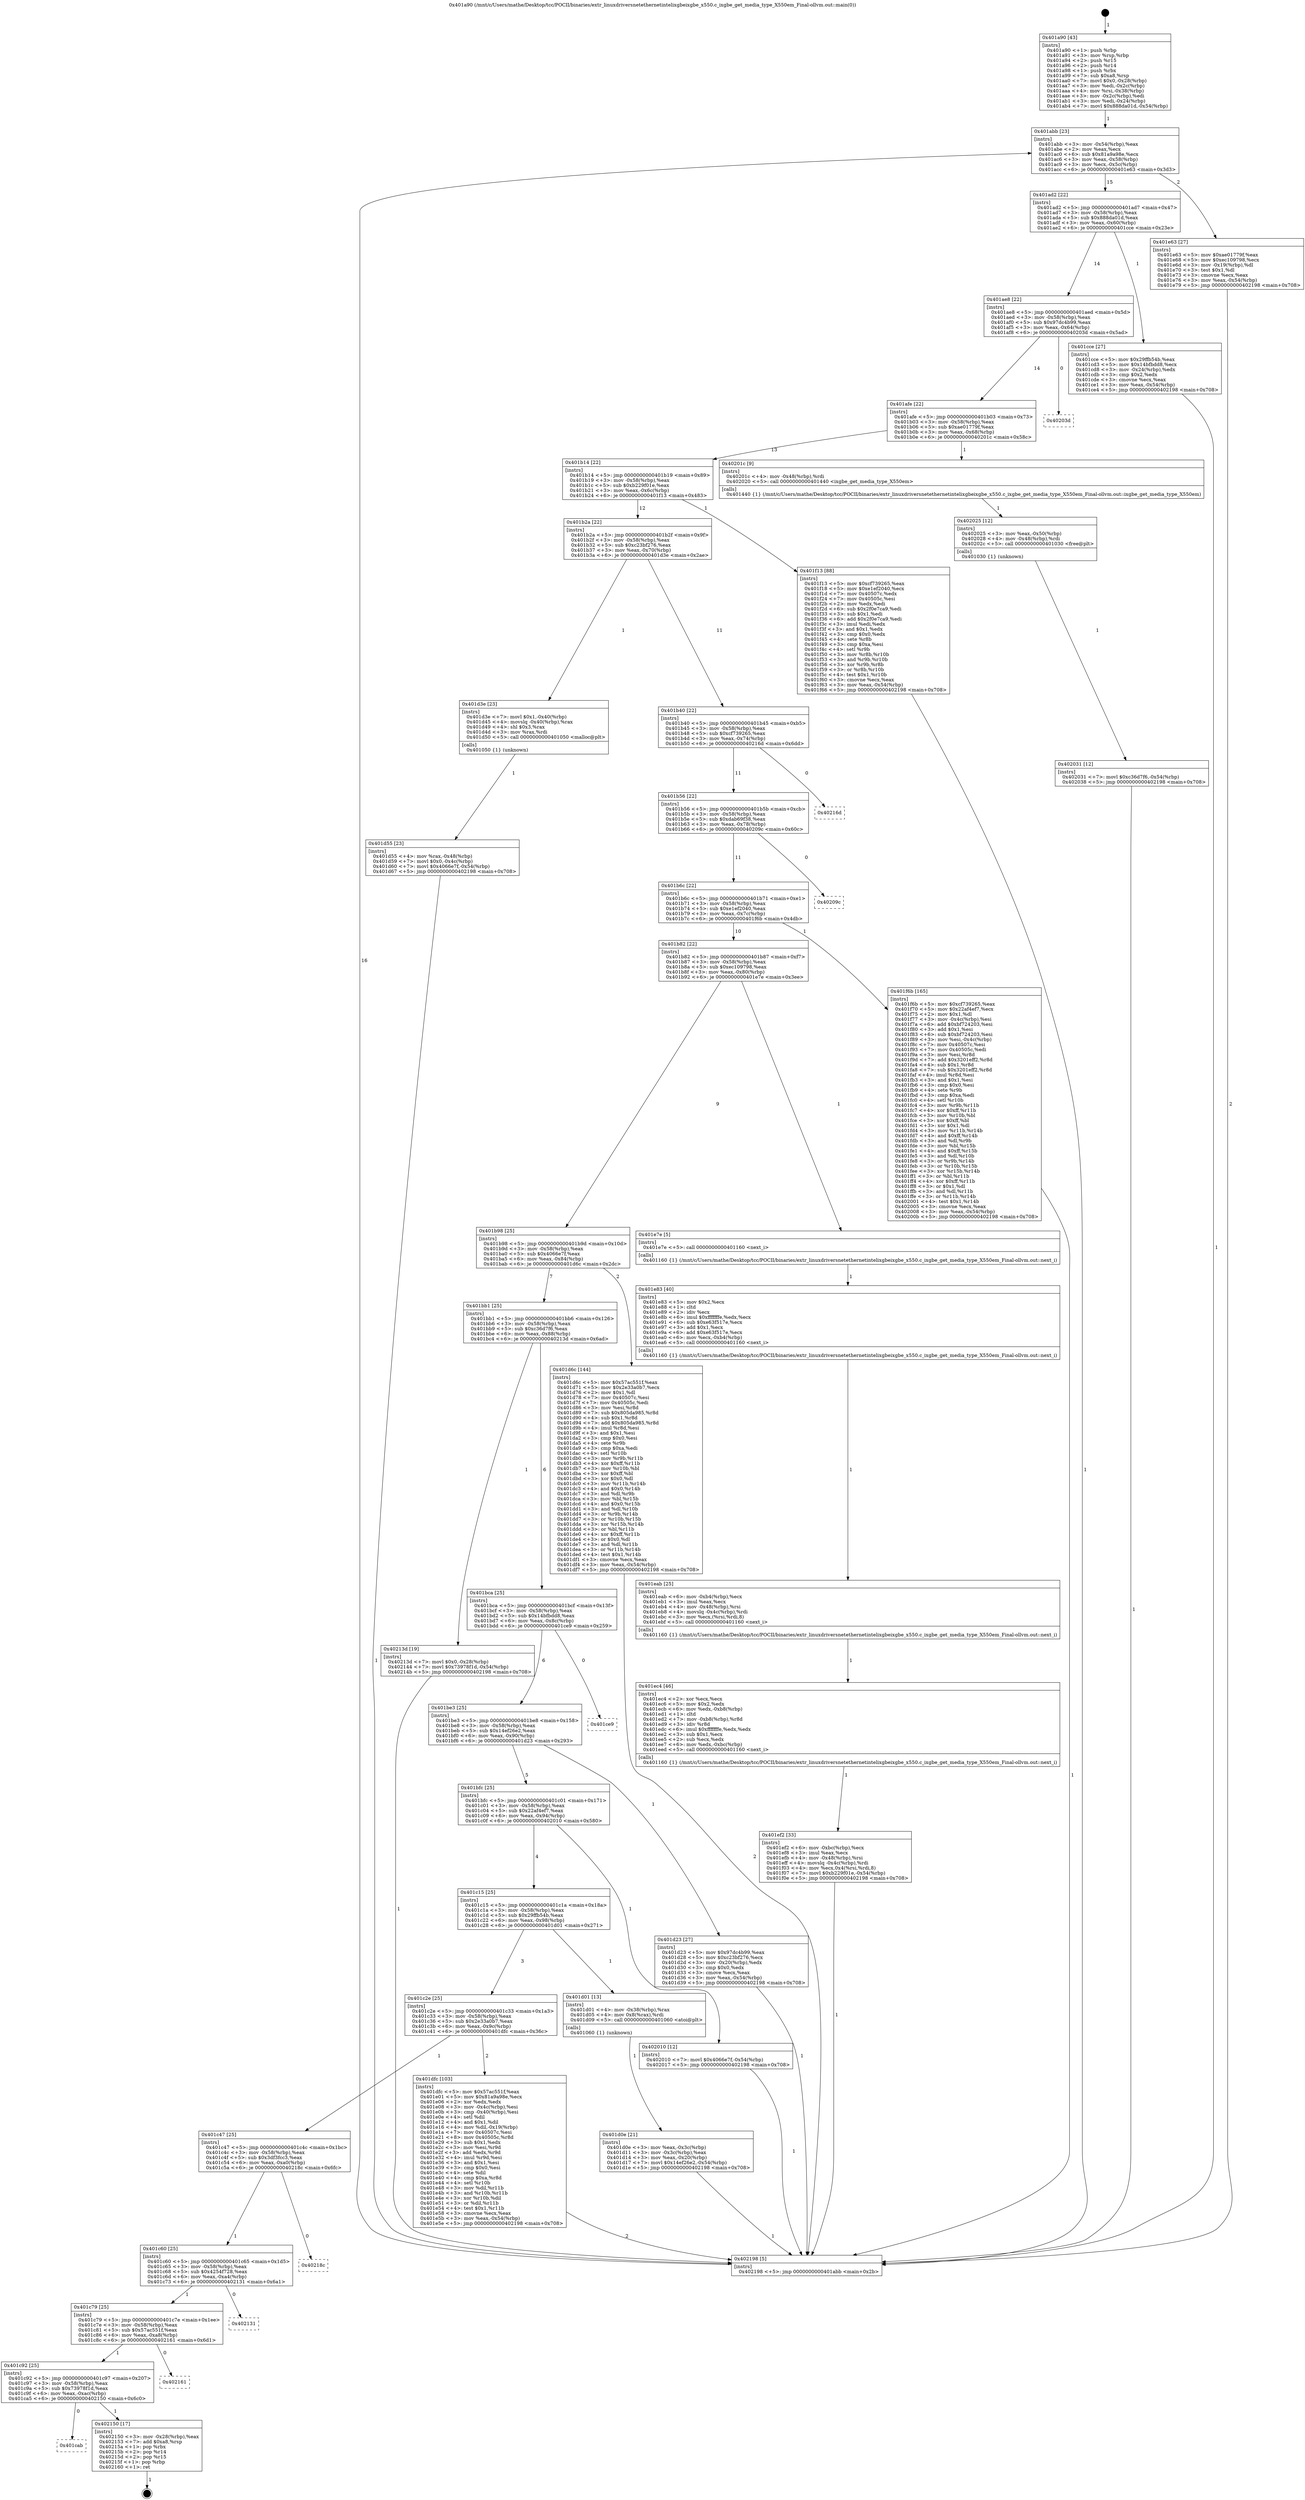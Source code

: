 digraph "0x401a90" {
  label = "0x401a90 (/mnt/c/Users/mathe/Desktop/tcc/POCII/binaries/extr_linuxdriversnetethernetintelixgbeixgbe_x550.c_ixgbe_get_media_type_X550em_Final-ollvm.out::main(0))"
  labelloc = "t"
  node[shape=record]

  Entry [label="",width=0.3,height=0.3,shape=circle,fillcolor=black,style=filled]
  "0x401abb" [label="{
     0x401abb [23]\l
     | [instrs]\l
     &nbsp;&nbsp;0x401abb \<+3\>: mov -0x54(%rbp),%eax\l
     &nbsp;&nbsp;0x401abe \<+2\>: mov %eax,%ecx\l
     &nbsp;&nbsp;0x401ac0 \<+6\>: sub $0x81a9a98e,%ecx\l
     &nbsp;&nbsp;0x401ac6 \<+3\>: mov %eax,-0x58(%rbp)\l
     &nbsp;&nbsp;0x401ac9 \<+3\>: mov %ecx,-0x5c(%rbp)\l
     &nbsp;&nbsp;0x401acc \<+6\>: je 0000000000401e63 \<main+0x3d3\>\l
  }"]
  "0x401e63" [label="{
     0x401e63 [27]\l
     | [instrs]\l
     &nbsp;&nbsp;0x401e63 \<+5\>: mov $0xae01779f,%eax\l
     &nbsp;&nbsp;0x401e68 \<+5\>: mov $0xec109798,%ecx\l
     &nbsp;&nbsp;0x401e6d \<+3\>: mov -0x19(%rbp),%dl\l
     &nbsp;&nbsp;0x401e70 \<+3\>: test $0x1,%dl\l
     &nbsp;&nbsp;0x401e73 \<+3\>: cmovne %ecx,%eax\l
     &nbsp;&nbsp;0x401e76 \<+3\>: mov %eax,-0x54(%rbp)\l
     &nbsp;&nbsp;0x401e79 \<+5\>: jmp 0000000000402198 \<main+0x708\>\l
  }"]
  "0x401ad2" [label="{
     0x401ad2 [22]\l
     | [instrs]\l
     &nbsp;&nbsp;0x401ad2 \<+5\>: jmp 0000000000401ad7 \<main+0x47\>\l
     &nbsp;&nbsp;0x401ad7 \<+3\>: mov -0x58(%rbp),%eax\l
     &nbsp;&nbsp;0x401ada \<+5\>: sub $0x888da01d,%eax\l
     &nbsp;&nbsp;0x401adf \<+3\>: mov %eax,-0x60(%rbp)\l
     &nbsp;&nbsp;0x401ae2 \<+6\>: je 0000000000401cce \<main+0x23e\>\l
  }"]
  Exit [label="",width=0.3,height=0.3,shape=circle,fillcolor=black,style=filled,peripheries=2]
  "0x401cce" [label="{
     0x401cce [27]\l
     | [instrs]\l
     &nbsp;&nbsp;0x401cce \<+5\>: mov $0x29ffb54b,%eax\l
     &nbsp;&nbsp;0x401cd3 \<+5\>: mov $0x14bfbdd8,%ecx\l
     &nbsp;&nbsp;0x401cd8 \<+3\>: mov -0x24(%rbp),%edx\l
     &nbsp;&nbsp;0x401cdb \<+3\>: cmp $0x2,%edx\l
     &nbsp;&nbsp;0x401cde \<+3\>: cmovne %ecx,%eax\l
     &nbsp;&nbsp;0x401ce1 \<+3\>: mov %eax,-0x54(%rbp)\l
     &nbsp;&nbsp;0x401ce4 \<+5\>: jmp 0000000000402198 \<main+0x708\>\l
  }"]
  "0x401ae8" [label="{
     0x401ae8 [22]\l
     | [instrs]\l
     &nbsp;&nbsp;0x401ae8 \<+5\>: jmp 0000000000401aed \<main+0x5d\>\l
     &nbsp;&nbsp;0x401aed \<+3\>: mov -0x58(%rbp),%eax\l
     &nbsp;&nbsp;0x401af0 \<+5\>: sub $0x97dc4b99,%eax\l
     &nbsp;&nbsp;0x401af5 \<+3\>: mov %eax,-0x64(%rbp)\l
     &nbsp;&nbsp;0x401af8 \<+6\>: je 000000000040203d \<main+0x5ad\>\l
  }"]
  "0x402198" [label="{
     0x402198 [5]\l
     | [instrs]\l
     &nbsp;&nbsp;0x402198 \<+5\>: jmp 0000000000401abb \<main+0x2b\>\l
  }"]
  "0x401a90" [label="{
     0x401a90 [43]\l
     | [instrs]\l
     &nbsp;&nbsp;0x401a90 \<+1\>: push %rbp\l
     &nbsp;&nbsp;0x401a91 \<+3\>: mov %rsp,%rbp\l
     &nbsp;&nbsp;0x401a94 \<+2\>: push %r15\l
     &nbsp;&nbsp;0x401a96 \<+2\>: push %r14\l
     &nbsp;&nbsp;0x401a98 \<+1\>: push %rbx\l
     &nbsp;&nbsp;0x401a99 \<+7\>: sub $0xa8,%rsp\l
     &nbsp;&nbsp;0x401aa0 \<+7\>: movl $0x0,-0x28(%rbp)\l
     &nbsp;&nbsp;0x401aa7 \<+3\>: mov %edi,-0x2c(%rbp)\l
     &nbsp;&nbsp;0x401aaa \<+4\>: mov %rsi,-0x38(%rbp)\l
     &nbsp;&nbsp;0x401aae \<+3\>: mov -0x2c(%rbp),%edi\l
     &nbsp;&nbsp;0x401ab1 \<+3\>: mov %edi,-0x24(%rbp)\l
     &nbsp;&nbsp;0x401ab4 \<+7\>: movl $0x888da01d,-0x54(%rbp)\l
  }"]
  "0x401cab" [label="{
     0x401cab\l
  }", style=dashed]
  "0x40203d" [label="{
     0x40203d\l
  }", style=dashed]
  "0x401afe" [label="{
     0x401afe [22]\l
     | [instrs]\l
     &nbsp;&nbsp;0x401afe \<+5\>: jmp 0000000000401b03 \<main+0x73\>\l
     &nbsp;&nbsp;0x401b03 \<+3\>: mov -0x58(%rbp),%eax\l
     &nbsp;&nbsp;0x401b06 \<+5\>: sub $0xae01779f,%eax\l
     &nbsp;&nbsp;0x401b0b \<+3\>: mov %eax,-0x68(%rbp)\l
     &nbsp;&nbsp;0x401b0e \<+6\>: je 000000000040201c \<main+0x58c\>\l
  }"]
  "0x402150" [label="{
     0x402150 [17]\l
     | [instrs]\l
     &nbsp;&nbsp;0x402150 \<+3\>: mov -0x28(%rbp),%eax\l
     &nbsp;&nbsp;0x402153 \<+7\>: add $0xa8,%rsp\l
     &nbsp;&nbsp;0x40215a \<+1\>: pop %rbx\l
     &nbsp;&nbsp;0x40215b \<+2\>: pop %r14\l
     &nbsp;&nbsp;0x40215d \<+2\>: pop %r15\l
     &nbsp;&nbsp;0x40215f \<+1\>: pop %rbp\l
     &nbsp;&nbsp;0x402160 \<+1\>: ret\l
  }"]
  "0x40201c" [label="{
     0x40201c [9]\l
     | [instrs]\l
     &nbsp;&nbsp;0x40201c \<+4\>: mov -0x48(%rbp),%rdi\l
     &nbsp;&nbsp;0x402020 \<+5\>: call 0000000000401440 \<ixgbe_get_media_type_X550em\>\l
     | [calls]\l
     &nbsp;&nbsp;0x401440 \{1\} (/mnt/c/Users/mathe/Desktop/tcc/POCII/binaries/extr_linuxdriversnetethernetintelixgbeixgbe_x550.c_ixgbe_get_media_type_X550em_Final-ollvm.out::ixgbe_get_media_type_X550em)\l
  }"]
  "0x401b14" [label="{
     0x401b14 [22]\l
     | [instrs]\l
     &nbsp;&nbsp;0x401b14 \<+5\>: jmp 0000000000401b19 \<main+0x89\>\l
     &nbsp;&nbsp;0x401b19 \<+3\>: mov -0x58(%rbp),%eax\l
     &nbsp;&nbsp;0x401b1c \<+5\>: sub $0xb229f01e,%eax\l
     &nbsp;&nbsp;0x401b21 \<+3\>: mov %eax,-0x6c(%rbp)\l
     &nbsp;&nbsp;0x401b24 \<+6\>: je 0000000000401f13 \<main+0x483\>\l
  }"]
  "0x401c92" [label="{
     0x401c92 [25]\l
     | [instrs]\l
     &nbsp;&nbsp;0x401c92 \<+5\>: jmp 0000000000401c97 \<main+0x207\>\l
     &nbsp;&nbsp;0x401c97 \<+3\>: mov -0x58(%rbp),%eax\l
     &nbsp;&nbsp;0x401c9a \<+5\>: sub $0x73978f1d,%eax\l
     &nbsp;&nbsp;0x401c9f \<+6\>: mov %eax,-0xac(%rbp)\l
     &nbsp;&nbsp;0x401ca5 \<+6\>: je 0000000000402150 \<main+0x6c0\>\l
  }"]
  "0x401f13" [label="{
     0x401f13 [88]\l
     | [instrs]\l
     &nbsp;&nbsp;0x401f13 \<+5\>: mov $0xcf739265,%eax\l
     &nbsp;&nbsp;0x401f18 \<+5\>: mov $0xe1ef2040,%ecx\l
     &nbsp;&nbsp;0x401f1d \<+7\>: mov 0x40507c,%edx\l
     &nbsp;&nbsp;0x401f24 \<+7\>: mov 0x40505c,%esi\l
     &nbsp;&nbsp;0x401f2b \<+2\>: mov %edx,%edi\l
     &nbsp;&nbsp;0x401f2d \<+6\>: sub $0x2f0e7ca9,%edi\l
     &nbsp;&nbsp;0x401f33 \<+3\>: sub $0x1,%edi\l
     &nbsp;&nbsp;0x401f36 \<+6\>: add $0x2f0e7ca9,%edi\l
     &nbsp;&nbsp;0x401f3c \<+3\>: imul %edi,%edx\l
     &nbsp;&nbsp;0x401f3f \<+3\>: and $0x1,%edx\l
     &nbsp;&nbsp;0x401f42 \<+3\>: cmp $0x0,%edx\l
     &nbsp;&nbsp;0x401f45 \<+4\>: sete %r8b\l
     &nbsp;&nbsp;0x401f49 \<+3\>: cmp $0xa,%esi\l
     &nbsp;&nbsp;0x401f4c \<+4\>: setl %r9b\l
     &nbsp;&nbsp;0x401f50 \<+3\>: mov %r8b,%r10b\l
     &nbsp;&nbsp;0x401f53 \<+3\>: and %r9b,%r10b\l
     &nbsp;&nbsp;0x401f56 \<+3\>: xor %r9b,%r8b\l
     &nbsp;&nbsp;0x401f59 \<+3\>: or %r8b,%r10b\l
     &nbsp;&nbsp;0x401f5c \<+4\>: test $0x1,%r10b\l
     &nbsp;&nbsp;0x401f60 \<+3\>: cmovne %ecx,%eax\l
     &nbsp;&nbsp;0x401f63 \<+3\>: mov %eax,-0x54(%rbp)\l
     &nbsp;&nbsp;0x401f66 \<+5\>: jmp 0000000000402198 \<main+0x708\>\l
  }"]
  "0x401b2a" [label="{
     0x401b2a [22]\l
     | [instrs]\l
     &nbsp;&nbsp;0x401b2a \<+5\>: jmp 0000000000401b2f \<main+0x9f\>\l
     &nbsp;&nbsp;0x401b2f \<+3\>: mov -0x58(%rbp),%eax\l
     &nbsp;&nbsp;0x401b32 \<+5\>: sub $0xc23bf276,%eax\l
     &nbsp;&nbsp;0x401b37 \<+3\>: mov %eax,-0x70(%rbp)\l
     &nbsp;&nbsp;0x401b3a \<+6\>: je 0000000000401d3e \<main+0x2ae\>\l
  }"]
  "0x402161" [label="{
     0x402161\l
  }", style=dashed]
  "0x401d3e" [label="{
     0x401d3e [23]\l
     | [instrs]\l
     &nbsp;&nbsp;0x401d3e \<+7\>: movl $0x1,-0x40(%rbp)\l
     &nbsp;&nbsp;0x401d45 \<+4\>: movslq -0x40(%rbp),%rax\l
     &nbsp;&nbsp;0x401d49 \<+4\>: shl $0x3,%rax\l
     &nbsp;&nbsp;0x401d4d \<+3\>: mov %rax,%rdi\l
     &nbsp;&nbsp;0x401d50 \<+5\>: call 0000000000401050 \<malloc@plt\>\l
     | [calls]\l
     &nbsp;&nbsp;0x401050 \{1\} (unknown)\l
  }"]
  "0x401b40" [label="{
     0x401b40 [22]\l
     | [instrs]\l
     &nbsp;&nbsp;0x401b40 \<+5\>: jmp 0000000000401b45 \<main+0xb5\>\l
     &nbsp;&nbsp;0x401b45 \<+3\>: mov -0x58(%rbp),%eax\l
     &nbsp;&nbsp;0x401b48 \<+5\>: sub $0xcf739265,%eax\l
     &nbsp;&nbsp;0x401b4d \<+3\>: mov %eax,-0x74(%rbp)\l
     &nbsp;&nbsp;0x401b50 \<+6\>: je 000000000040216d \<main+0x6dd\>\l
  }"]
  "0x401c79" [label="{
     0x401c79 [25]\l
     | [instrs]\l
     &nbsp;&nbsp;0x401c79 \<+5\>: jmp 0000000000401c7e \<main+0x1ee\>\l
     &nbsp;&nbsp;0x401c7e \<+3\>: mov -0x58(%rbp),%eax\l
     &nbsp;&nbsp;0x401c81 \<+5\>: sub $0x57ac551f,%eax\l
     &nbsp;&nbsp;0x401c86 \<+6\>: mov %eax,-0xa8(%rbp)\l
     &nbsp;&nbsp;0x401c8c \<+6\>: je 0000000000402161 \<main+0x6d1\>\l
  }"]
  "0x40216d" [label="{
     0x40216d\l
  }", style=dashed]
  "0x401b56" [label="{
     0x401b56 [22]\l
     | [instrs]\l
     &nbsp;&nbsp;0x401b56 \<+5\>: jmp 0000000000401b5b \<main+0xcb\>\l
     &nbsp;&nbsp;0x401b5b \<+3\>: mov -0x58(%rbp),%eax\l
     &nbsp;&nbsp;0x401b5e \<+5\>: sub $0xdab69f38,%eax\l
     &nbsp;&nbsp;0x401b63 \<+3\>: mov %eax,-0x78(%rbp)\l
     &nbsp;&nbsp;0x401b66 \<+6\>: je 000000000040209c \<main+0x60c\>\l
  }"]
  "0x402131" [label="{
     0x402131\l
  }", style=dashed]
  "0x40209c" [label="{
     0x40209c\l
  }", style=dashed]
  "0x401b6c" [label="{
     0x401b6c [22]\l
     | [instrs]\l
     &nbsp;&nbsp;0x401b6c \<+5\>: jmp 0000000000401b71 \<main+0xe1\>\l
     &nbsp;&nbsp;0x401b71 \<+3\>: mov -0x58(%rbp),%eax\l
     &nbsp;&nbsp;0x401b74 \<+5\>: sub $0xe1ef2040,%eax\l
     &nbsp;&nbsp;0x401b79 \<+3\>: mov %eax,-0x7c(%rbp)\l
     &nbsp;&nbsp;0x401b7c \<+6\>: je 0000000000401f6b \<main+0x4db\>\l
  }"]
  "0x401c60" [label="{
     0x401c60 [25]\l
     | [instrs]\l
     &nbsp;&nbsp;0x401c60 \<+5\>: jmp 0000000000401c65 \<main+0x1d5\>\l
     &nbsp;&nbsp;0x401c65 \<+3\>: mov -0x58(%rbp),%eax\l
     &nbsp;&nbsp;0x401c68 \<+5\>: sub $0x4254f728,%eax\l
     &nbsp;&nbsp;0x401c6d \<+6\>: mov %eax,-0xa4(%rbp)\l
     &nbsp;&nbsp;0x401c73 \<+6\>: je 0000000000402131 \<main+0x6a1\>\l
  }"]
  "0x401f6b" [label="{
     0x401f6b [165]\l
     | [instrs]\l
     &nbsp;&nbsp;0x401f6b \<+5\>: mov $0xcf739265,%eax\l
     &nbsp;&nbsp;0x401f70 \<+5\>: mov $0x22af4ef7,%ecx\l
     &nbsp;&nbsp;0x401f75 \<+2\>: mov $0x1,%dl\l
     &nbsp;&nbsp;0x401f77 \<+3\>: mov -0x4c(%rbp),%esi\l
     &nbsp;&nbsp;0x401f7a \<+6\>: add $0xbf724203,%esi\l
     &nbsp;&nbsp;0x401f80 \<+3\>: add $0x1,%esi\l
     &nbsp;&nbsp;0x401f83 \<+6\>: sub $0xbf724203,%esi\l
     &nbsp;&nbsp;0x401f89 \<+3\>: mov %esi,-0x4c(%rbp)\l
     &nbsp;&nbsp;0x401f8c \<+7\>: mov 0x40507c,%esi\l
     &nbsp;&nbsp;0x401f93 \<+7\>: mov 0x40505c,%edi\l
     &nbsp;&nbsp;0x401f9a \<+3\>: mov %esi,%r8d\l
     &nbsp;&nbsp;0x401f9d \<+7\>: add $0x3201eff2,%r8d\l
     &nbsp;&nbsp;0x401fa4 \<+4\>: sub $0x1,%r8d\l
     &nbsp;&nbsp;0x401fa8 \<+7\>: sub $0x3201eff2,%r8d\l
     &nbsp;&nbsp;0x401faf \<+4\>: imul %r8d,%esi\l
     &nbsp;&nbsp;0x401fb3 \<+3\>: and $0x1,%esi\l
     &nbsp;&nbsp;0x401fb6 \<+3\>: cmp $0x0,%esi\l
     &nbsp;&nbsp;0x401fb9 \<+4\>: sete %r9b\l
     &nbsp;&nbsp;0x401fbd \<+3\>: cmp $0xa,%edi\l
     &nbsp;&nbsp;0x401fc0 \<+4\>: setl %r10b\l
     &nbsp;&nbsp;0x401fc4 \<+3\>: mov %r9b,%r11b\l
     &nbsp;&nbsp;0x401fc7 \<+4\>: xor $0xff,%r11b\l
     &nbsp;&nbsp;0x401fcb \<+3\>: mov %r10b,%bl\l
     &nbsp;&nbsp;0x401fce \<+3\>: xor $0xff,%bl\l
     &nbsp;&nbsp;0x401fd1 \<+3\>: xor $0x1,%dl\l
     &nbsp;&nbsp;0x401fd4 \<+3\>: mov %r11b,%r14b\l
     &nbsp;&nbsp;0x401fd7 \<+4\>: and $0xff,%r14b\l
     &nbsp;&nbsp;0x401fdb \<+3\>: and %dl,%r9b\l
     &nbsp;&nbsp;0x401fde \<+3\>: mov %bl,%r15b\l
     &nbsp;&nbsp;0x401fe1 \<+4\>: and $0xff,%r15b\l
     &nbsp;&nbsp;0x401fe5 \<+3\>: and %dl,%r10b\l
     &nbsp;&nbsp;0x401fe8 \<+3\>: or %r9b,%r14b\l
     &nbsp;&nbsp;0x401feb \<+3\>: or %r10b,%r15b\l
     &nbsp;&nbsp;0x401fee \<+3\>: xor %r15b,%r14b\l
     &nbsp;&nbsp;0x401ff1 \<+3\>: or %bl,%r11b\l
     &nbsp;&nbsp;0x401ff4 \<+4\>: xor $0xff,%r11b\l
     &nbsp;&nbsp;0x401ff8 \<+3\>: or $0x1,%dl\l
     &nbsp;&nbsp;0x401ffb \<+3\>: and %dl,%r11b\l
     &nbsp;&nbsp;0x401ffe \<+3\>: or %r11b,%r14b\l
     &nbsp;&nbsp;0x402001 \<+4\>: test $0x1,%r14b\l
     &nbsp;&nbsp;0x402005 \<+3\>: cmovne %ecx,%eax\l
     &nbsp;&nbsp;0x402008 \<+3\>: mov %eax,-0x54(%rbp)\l
     &nbsp;&nbsp;0x40200b \<+5\>: jmp 0000000000402198 \<main+0x708\>\l
  }"]
  "0x401b82" [label="{
     0x401b82 [22]\l
     | [instrs]\l
     &nbsp;&nbsp;0x401b82 \<+5\>: jmp 0000000000401b87 \<main+0xf7\>\l
     &nbsp;&nbsp;0x401b87 \<+3\>: mov -0x58(%rbp),%eax\l
     &nbsp;&nbsp;0x401b8a \<+5\>: sub $0xec109798,%eax\l
     &nbsp;&nbsp;0x401b8f \<+3\>: mov %eax,-0x80(%rbp)\l
     &nbsp;&nbsp;0x401b92 \<+6\>: je 0000000000401e7e \<main+0x3ee\>\l
  }"]
  "0x40218c" [label="{
     0x40218c\l
  }", style=dashed]
  "0x401e7e" [label="{
     0x401e7e [5]\l
     | [instrs]\l
     &nbsp;&nbsp;0x401e7e \<+5\>: call 0000000000401160 \<next_i\>\l
     | [calls]\l
     &nbsp;&nbsp;0x401160 \{1\} (/mnt/c/Users/mathe/Desktop/tcc/POCII/binaries/extr_linuxdriversnetethernetintelixgbeixgbe_x550.c_ixgbe_get_media_type_X550em_Final-ollvm.out::next_i)\l
  }"]
  "0x401b98" [label="{
     0x401b98 [25]\l
     | [instrs]\l
     &nbsp;&nbsp;0x401b98 \<+5\>: jmp 0000000000401b9d \<main+0x10d\>\l
     &nbsp;&nbsp;0x401b9d \<+3\>: mov -0x58(%rbp),%eax\l
     &nbsp;&nbsp;0x401ba0 \<+5\>: sub $0x4066e7f,%eax\l
     &nbsp;&nbsp;0x401ba5 \<+6\>: mov %eax,-0x84(%rbp)\l
     &nbsp;&nbsp;0x401bab \<+6\>: je 0000000000401d6c \<main+0x2dc\>\l
  }"]
  "0x402031" [label="{
     0x402031 [12]\l
     | [instrs]\l
     &nbsp;&nbsp;0x402031 \<+7\>: movl $0xc36d7f6,-0x54(%rbp)\l
     &nbsp;&nbsp;0x402038 \<+5\>: jmp 0000000000402198 \<main+0x708\>\l
  }"]
  "0x401d6c" [label="{
     0x401d6c [144]\l
     | [instrs]\l
     &nbsp;&nbsp;0x401d6c \<+5\>: mov $0x57ac551f,%eax\l
     &nbsp;&nbsp;0x401d71 \<+5\>: mov $0x2e33a0b7,%ecx\l
     &nbsp;&nbsp;0x401d76 \<+2\>: mov $0x1,%dl\l
     &nbsp;&nbsp;0x401d78 \<+7\>: mov 0x40507c,%esi\l
     &nbsp;&nbsp;0x401d7f \<+7\>: mov 0x40505c,%edi\l
     &nbsp;&nbsp;0x401d86 \<+3\>: mov %esi,%r8d\l
     &nbsp;&nbsp;0x401d89 \<+7\>: sub $0x805da985,%r8d\l
     &nbsp;&nbsp;0x401d90 \<+4\>: sub $0x1,%r8d\l
     &nbsp;&nbsp;0x401d94 \<+7\>: add $0x805da985,%r8d\l
     &nbsp;&nbsp;0x401d9b \<+4\>: imul %r8d,%esi\l
     &nbsp;&nbsp;0x401d9f \<+3\>: and $0x1,%esi\l
     &nbsp;&nbsp;0x401da2 \<+3\>: cmp $0x0,%esi\l
     &nbsp;&nbsp;0x401da5 \<+4\>: sete %r9b\l
     &nbsp;&nbsp;0x401da9 \<+3\>: cmp $0xa,%edi\l
     &nbsp;&nbsp;0x401dac \<+4\>: setl %r10b\l
     &nbsp;&nbsp;0x401db0 \<+3\>: mov %r9b,%r11b\l
     &nbsp;&nbsp;0x401db3 \<+4\>: xor $0xff,%r11b\l
     &nbsp;&nbsp;0x401db7 \<+3\>: mov %r10b,%bl\l
     &nbsp;&nbsp;0x401dba \<+3\>: xor $0xff,%bl\l
     &nbsp;&nbsp;0x401dbd \<+3\>: xor $0x0,%dl\l
     &nbsp;&nbsp;0x401dc0 \<+3\>: mov %r11b,%r14b\l
     &nbsp;&nbsp;0x401dc3 \<+4\>: and $0x0,%r14b\l
     &nbsp;&nbsp;0x401dc7 \<+3\>: and %dl,%r9b\l
     &nbsp;&nbsp;0x401dca \<+3\>: mov %bl,%r15b\l
     &nbsp;&nbsp;0x401dcd \<+4\>: and $0x0,%r15b\l
     &nbsp;&nbsp;0x401dd1 \<+3\>: and %dl,%r10b\l
     &nbsp;&nbsp;0x401dd4 \<+3\>: or %r9b,%r14b\l
     &nbsp;&nbsp;0x401dd7 \<+3\>: or %r10b,%r15b\l
     &nbsp;&nbsp;0x401dda \<+3\>: xor %r15b,%r14b\l
     &nbsp;&nbsp;0x401ddd \<+3\>: or %bl,%r11b\l
     &nbsp;&nbsp;0x401de0 \<+4\>: xor $0xff,%r11b\l
     &nbsp;&nbsp;0x401de4 \<+3\>: or $0x0,%dl\l
     &nbsp;&nbsp;0x401de7 \<+3\>: and %dl,%r11b\l
     &nbsp;&nbsp;0x401dea \<+3\>: or %r11b,%r14b\l
     &nbsp;&nbsp;0x401ded \<+4\>: test $0x1,%r14b\l
     &nbsp;&nbsp;0x401df1 \<+3\>: cmovne %ecx,%eax\l
     &nbsp;&nbsp;0x401df4 \<+3\>: mov %eax,-0x54(%rbp)\l
     &nbsp;&nbsp;0x401df7 \<+5\>: jmp 0000000000402198 \<main+0x708\>\l
  }"]
  "0x401bb1" [label="{
     0x401bb1 [25]\l
     | [instrs]\l
     &nbsp;&nbsp;0x401bb1 \<+5\>: jmp 0000000000401bb6 \<main+0x126\>\l
     &nbsp;&nbsp;0x401bb6 \<+3\>: mov -0x58(%rbp),%eax\l
     &nbsp;&nbsp;0x401bb9 \<+5\>: sub $0xc36d7f6,%eax\l
     &nbsp;&nbsp;0x401bbe \<+6\>: mov %eax,-0x88(%rbp)\l
     &nbsp;&nbsp;0x401bc4 \<+6\>: je 000000000040213d \<main+0x6ad\>\l
  }"]
  "0x402025" [label="{
     0x402025 [12]\l
     | [instrs]\l
     &nbsp;&nbsp;0x402025 \<+3\>: mov %eax,-0x50(%rbp)\l
     &nbsp;&nbsp;0x402028 \<+4\>: mov -0x48(%rbp),%rdi\l
     &nbsp;&nbsp;0x40202c \<+5\>: call 0000000000401030 \<free@plt\>\l
     | [calls]\l
     &nbsp;&nbsp;0x401030 \{1\} (unknown)\l
  }"]
  "0x40213d" [label="{
     0x40213d [19]\l
     | [instrs]\l
     &nbsp;&nbsp;0x40213d \<+7\>: movl $0x0,-0x28(%rbp)\l
     &nbsp;&nbsp;0x402144 \<+7\>: movl $0x73978f1d,-0x54(%rbp)\l
     &nbsp;&nbsp;0x40214b \<+5\>: jmp 0000000000402198 \<main+0x708\>\l
  }"]
  "0x401bca" [label="{
     0x401bca [25]\l
     | [instrs]\l
     &nbsp;&nbsp;0x401bca \<+5\>: jmp 0000000000401bcf \<main+0x13f\>\l
     &nbsp;&nbsp;0x401bcf \<+3\>: mov -0x58(%rbp),%eax\l
     &nbsp;&nbsp;0x401bd2 \<+5\>: sub $0x14bfbdd8,%eax\l
     &nbsp;&nbsp;0x401bd7 \<+6\>: mov %eax,-0x8c(%rbp)\l
     &nbsp;&nbsp;0x401bdd \<+6\>: je 0000000000401ce9 \<main+0x259\>\l
  }"]
  "0x401ef2" [label="{
     0x401ef2 [33]\l
     | [instrs]\l
     &nbsp;&nbsp;0x401ef2 \<+6\>: mov -0xbc(%rbp),%ecx\l
     &nbsp;&nbsp;0x401ef8 \<+3\>: imul %eax,%ecx\l
     &nbsp;&nbsp;0x401efb \<+4\>: mov -0x48(%rbp),%rsi\l
     &nbsp;&nbsp;0x401eff \<+4\>: movslq -0x4c(%rbp),%rdi\l
     &nbsp;&nbsp;0x401f03 \<+4\>: mov %ecx,0x4(%rsi,%rdi,8)\l
     &nbsp;&nbsp;0x401f07 \<+7\>: movl $0xb229f01e,-0x54(%rbp)\l
     &nbsp;&nbsp;0x401f0e \<+5\>: jmp 0000000000402198 \<main+0x708\>\l
  }"]
  "0x401ce9" [label="{
     0x401ce9\l
  }", style=dashed]
  "0x401be3" [label="{
     0x401be3 [25]\l
     | [instrs]\l
     &nbsp;&nbsp;0x401be3 \<+5\>: jmp 0000000000401be8 \<main+0x158\>\l
     &nbsp;&nbsp;0x401be8 \<+3\>: mov -0x58(%rbp),%eax\l
     &nbsp;&nbsp;0x401beb \<+5\>: sub $0x14ef26e2,%eax\l
     &nbsp;&nbsp;0x401bf0 \<+6\>: mov %eax,-0x90(%rbp)\l
     &nbsp;&nbsp;0x401bf6 \<+6\>: je 0000000000401d23 \<main+0x293\>\l
  }"]
  "0x401ec4" [label="{
     0x401ec4 [46]\l
     | [instrs]\l
     &nbsp;&nbsp;0x401ec4 \<+2\>: xor %ecx,%ecx\l
     &nbsp;&nbsp;0x401ec6 \<+5\>: mov $0x2,%edx\l
     &nbsp;&nbsp;0x401ecb \<+6\>: mov %edx,-0xb8(%rbp)\l
     &nbsp;&nbsp;0x401ed1 \<+1\>: cltd\l
     &nbsp;&nbsp;0x401ed2 \<+7\>: mov -0xb8(%rbp),%r8d\l
     &nbsp;&nbsp;0x401ed9 \<+3\>: idiv %r8d\l
     &nbsp;&nbsp;0x401edc \<+6\>: imul $0xfffffffe,%edx,%edx\l
     &nbsp;&nbsp;0x401ee2 \<+3\>: sub $0x1,%ecx\l
     &nbsp;&nbsp;0x401ee5 \<+2\>: sub %ecx,%edx\l
     &nbsp;&nbsp;0x401ee7 \<+6\>: mov %edx,-0xbc(%rbp)\l
     &nbsp;&nbsp;0x401eed \<+5\>: call 0000000000401160 \<next_i\>\l
     | [calls]\l
     &nbsp;&nbsp;0x401160 \{1\} (/mnt/c/Users/mathe/Desktop/tcc/POCII/binaries/extr_linuxdriversnetethernetintelixgbeixgbe_x550.c_ixgbe_get_media_type_X550em_Final-ollvm.out::next_i)\l
  }"]
  "0x401d23" [label="{
     0x401d23 [27]\l
     | [instrs]\l
     &nbsp;&nbsp;0x401d23 \<+5\>: mov $0x97dc4b99,%eax\l
     &nbsp;&nbsp;0x401d28 \<+5\>: mov $0xc23bf276,%ecx\l
     &nbsp;&nbsp;0x401d2d \<+3\>: mov -0x20(%rbp),%edx\l
     &nbsp;&nbsp;0x401d30 \<+3\>: cmp $0x0,%edx\l
     &nbsp;&nbsp;0x401d33 \<+3\>: cmove %ecx,%eax\l
     &nbsp;&nbsp;0x401d36 \<+3\>: mov %eax,-0x54(%rbp)\l
     &nbsp;&nbsp;0x401d39 \<+5\>: jmp 0000000000402198 \<main+0x708\>\l
  }"]
  "0x401bfc" [label="{
     0x401bfc [25]\l
     | [instrs]\l
     &nbsp;&nbsp;0x401bfc \<+5\>: jmp 0000000000401c01 \<main+0x171\>\l
     &nbsp;&nbsp;0x401c01 \<+3\>: mov -0x58(%rbp),%eax\l
     &nbsp;&nbsp;0x401c04 \<+5\>: sub $0x22af4ef7,%eax\l
     &nbsp;&nbsp;0x401c09 \<+6\>: mov %eax,-0x94(%rbp)\l
     &nbsp;&nbsp;0x401c0f \<+6\>: je 0000000000402010 \<main+0x580\>\l
  }"]
  "0x401eab" [label="{
     0x401eab [25]\l
     | [instrs]\l
     &nbsp;&nbsp;0x401eab \<+6\>: mov -0xb4(%rbp),%ecx\l
     &nbsp;&nbsp;0x401eb1 \<+3\>: imul %eax,%ecx\l
     &nbsp;&nbsp;0x401eb4 \<+4\>: mov -0x48(%rbp),%rsi\l
     &nbsp;&nbsp;0x401eb8 \<+4\>: movslq -0x4c(%rbp),%rdi\l
     &nbsp;&nbsp;0x401ebc \<+3\>: mov %ecx,(%rsi,%rdi,8)\l
     &nbsp;&nbsp;0x401ebf \<+5\>: call 0000000000401160 \<next_i\>\l
     | [calls]\l
     &nbsp;&nbsp;0x401160 \{1\} (/mnt/c/Users/mathe/Desktop/tcc/POCII/binaries/extr_linuxdriversnetethernetintelixgbeixgbe_x550.c_ixgbe_get_media_type_X550em_Final-ollvm.out::next_i)\l
  }"]
  "0x402010" [label="{
     0x402010 [12]\l
     | [instrs]\l
     &nbsp;&nbsp;0x402010 \<+7\>: movl $0x4066e7f,-0x54(%rbp)\l
     &nbsp;&nbsp;0x402017 \<+5\>: jmp 0000000000402198 \<main+0x708\>\l
  }"]
  "0x401c15" [label="{
     0x401c15 [25]\l
     | [instrs]\l
     &nbsp;&nbsp;0x401c15 \<+5\>: jmp 0000000000401c1a \<main+0x18a\>\l
     &nbsp;&nbsp;0x401c1a \<+3\>: mov -0x58(%rbp),%eax\l
     &nbsp;&nbsp;0x401c1d \<+5\>: sub $0x29ffb54b,%eax\l
     &nbsp;&nbsp;0x401c22 \<+6\>: mov %eax,-0x98(%rbp)\l
     &nbsp;&nbsp;0x401c28 \<+6\>: je 0000000000401d01 \<main+0x271\>\l
  }"]
  "0x401e83" [label="{
     0x401e83 [40]\l
     | [instrs]\l
     &nbsp;&nbsp;0x401e83 \<+5\>: mov $0x2,%ecx\l
     &nbsp;&nbsp;0x401e88 \<+1\>: cltd\l
     &nbsp;&nbsp;0x401e89 \<+2\>: idiv %ecx\l
     &nbsp;&nbsp;0x401e8b \<+6\>: imul $0xfffffffe,%edx,%ecx\l
     &nbsp;&nbsp;0x401e91 \<+6\>: sub $0xe63f517e,%ecx\l
     &nbsp;&nbsp;0x401e97 \<+3\>: add $0x1,%ecx\l
     &nbsp;&nbsp;0x401e9a \<+6\>: add $0xe63f517e,%ecx\l
     &nbsp;&nbsp;0x401ea0 \<+6\>: mov %ecx,-0xb4(%rbp)\l
     &nbsp;&nbsp;0x401ea6 \<+5\>: call 0000000000401160 \<next_i\>\l
     | [calls]\l
     &nbsp;&nbsp;0x401160 \{1\} (/mnt/c/Users/mathe/Desktop/tcc/POCII/binaries/extr_linuxdriversnetethernetintelixgbeixgbe_x550.c_ixgbe_get_media_type_X550em_Final-ollvm.out::next_i)\l
  }"]
  "0x401d01" [label="{
     0x401d01 [13]\l
     | [instrs]\l
     &nbsp;&nbsp;0x401d01 \<+4\>: mov -0x38(%rbp),%rax\l
     &nbsp;&nbsp;0x401d05 \<+4\>: mov 0x8(%rax),%rdi\l
     &nbsp;&nbsp;0x401d09 \<+5\>: call 0000000000401060 \<atoi@plt\>\l
     | [calls]\l
     &nbsp;&nbsp;0x401060 \{1\} (unknown)\l
  }"]
  "0x401c2e" [label="{
     0x401c2e [25]\l
     | [instrs]\l
     &nbsp;&nbsp;0x401c2e \<+5\>: jmp 0000000000401c33 \<main+0x1a3\>\l
     &nbsp;&nbsp;0x401c33 \<+3\>: mov -0x58(%rbp),%eax\l
     &nbsp;&nbsp;0x401c36 \<+5\>: sub $0x2e33a0b7,%eax\l
     &nbsp;&nbsp;0x401c3b \<+6\>: mov %eax,-0x9c(%rbp)\l
     &nbsp;&nbsp;0x401c41 \<+6\>: je 0000000000401dfc \<main+0x36c\>\l
  }"]
  "0x401d0e" [label="{
     0x401d0e [21]\l
     | [instrs]\l
     &nbsp;&nbsp;0x401d0e \<+3\>: mov %eax,-0x3c(%rbp)\l
     &nbsp;&nbsp;0x401d11 \<+3\>: mov -0x3c(%rbp),%eax\l
     &nbsp;&nbsp;0x401d14 \<+3\>: mov %eax,-0x20(%rbp)\l
     &nbsp;&nbsp;0x401d17 \<+7\>: movl $0x14ef26e2,-0x54(%rbp)\l
     &nbsp;&nbsp;0x401d1e \<+5\>: jmp 0000000000402198 \<main+0x708\>\l
  }"]
  "0x401d55" [label="{
     0x401d55 [23]\l
     | [instrs]\l
     &nbsp;&nbsp;0x401d55 \<+4\>: mov %rax,-0x48(%rbp)\l
     &nbsp;&nbsp;0x401d59 \<+7\>: movl $0x0,-0x4c(%rbp)\l
     &nbsp;&nbsp;0x401d60 \<+7\>: movl $0x4066e7f,-0x54(%rbp)\l
     &nbsp;&nbsp;0x401d67 \<+5\>: jmp 0000000000402198 \<main+0x708\>\l
  }"]
  "0x401c47" [label="{
     0x401c47 [25]\l
     | [instrs]\l
     &nbsp;&nbsp;0x401c47 \<+5\>: jmp 0000000000401c4c \<main+0x1bc\>\l
     &nbsp;&nbsp;0x401c4c \<+3\>: mov -0x58(%rbp),%eax\l
     &nbsp;&nbsp;0x401c4f \<+5\>: sub $0x3df3fcc3,%eax\l
     &nbsp;&nbsp;0x401c54 \<+6\>: mov %eax,-0xa0(%rbp)\l
     &nbsp;&nbsp;0x401c5a \<+6\>: je 000000000040218c \<main+0x6fc\>\l
  }"]
  "0x401dfc" [label="{
     0x401dfc [103]\l
     | [instrs]\l
     &nbsp;&nbsp;0x401dfc \<+5\>: mov $0x57ac551f,%eax\l
     &nbsp;&nbsp;0x401e01 \<+5\>: mov $0x81a9a98e,%ecx\l
     &nbsp;&nbsp;0x401e06 \<+2\>: xor %edx,%edx\l
     &nbsp;&nbsp;0x401e08 \<+3\>: mov -0x4c(%rbp),%esi\l
     &nbsp;&nbsp;0x401e0b \<+3\>: cmp -0x40(%rbp),%esi\l
     &nbsp;&nbsp;0x401e0e \<+4\>: setl %dil\l
     &nbsp;&nbsp;0x401e12 \<+4\>: and $0x1,%dil\l
     &nbsp;&nbsp;0x401e16 \<+4\>: mov %dil,-0x19(%rbp)\l
     &nbsp;&nbsp;0x401e1a \<+7\>: mov 0x40507c,%esi\l
     &nbsp;&nbsp;0x401e21 \<+8\>: mov 0x40505c,%r8d\l
     &nbsp;&nbsp;0x401e29 \<+3\>: sub $0x1,%edx\l
     &nbsp;&nbsp;0x401e2c \<+3\>: mov %esi,%r9d\l
     &nbsp;&nbsp;0x401e2f \<+3\>: add %edx,%r9d\l
     &nbsp;&nbsp;0x401e32 \<+4\>: imul %r9d,%esi\l
     &nbsp;&nbsp;0x401e36 \<+3\>: and $0x1,%esi\l
     &nbsp;&nbsp;0x401e39 \<+3\>: cmp $0x0,%esi\l
     &nbsp;&nbsp;0x401e3c \<+4\>: sete %dil\l
     &nbsp;&nbsp;0x401e40 \<+4\>: cmp $0xa,%r8d\l
     &nbsp;&nbsp;0x401e44 \<+4\>: setl %r10b\l
     &nbsp;&nbsp;0x401e48 \<+3\>: mov %dil,%r11b\l
     &nbsp;&nbsp;0x401e4b \<+3\>: and %r10b,%r11b\l
     &nbsp;&nbsp;0x401e4e \<+3\>: xor %r10b,%dil\l
     &nbsp;&nbsp;0x401e51 \<+3\>: or %dil,%r11b\l
     &nbsp;&nbsp;0x401e54 \<+4\>: test $0x1,%r11b\l
     &nbsp;&nbsp;0x401e58 \<+3\>: cmovne %ecx,%eax\l
     &nbsp;&nbsp;0x401e5b \<+3\>: mov %eax,-0x54(%rbp)\l
     &nbsp;&nbsp;0x401e5e \<+5\>: jmp 0000000000402198 \<main+0x708\>\l
  }"]
  Entry -> "0x401a90" [label=" 1"]
  "0x401abb" -> "0x401e63" [label=" 2"]
  "0x401abb" -> "0x401ad2" [label=" 15"]
  "0x402150" -> Exit [label=" 1"]
  "0x401ad2" -> "0x401cce" [label=" 1"]
  "0x401ad2" -> "0x401ae8" [label=" 14"]
  "0x401cce" -> "0x402198" [label=" 1"]
  "0x401a90" -> "0x401abb" [label=" 1"]
  "0x402198" -> "0x401abb" [label=" 16"]
  "0x401c92" -> "0x401cab" [label=" 0"]
  "0x401ae8" -> "0x40203d" [label=" 0"]
  "0x401ae8" -> "0x401afe" [label=" 14"]
  "0x401c92" -> "0x402150" [label=" 1"]
  "0x401afe" -> "0x40201c" [label=" 1"]
  "0x401afe" -> "0x401b14" [label=" 13"]
  "0x401c79" -> "0x401c92" [label=" 1"]
  "0x401b14" -> "0x401f13" [label=" 1"]
  "0x401b14" -> "0x401b2a" [label=" 12"]
  "0x401c79" -> "0x402161" [label=" 0"]
  "0x401b2a" -> "0x401d3e" [label=" 1"]
  "0x401b2a" -> "0x401b40" [label=" 11"]
  "0x401c60" -> "0x401c79" [label=" 1"]
  "0x401b40" -> "0x40216d" [label=" 0"]
  "0x401b40" -> "0x401b56" [label=" 11"]
  "0x401c60" -> "0x402131" [label=" 0"]
  "0x401b56" -> "0x40209c" [label=" 0"]
  "0x401b56" -> "0x401b6c" [label=" 11"]
  "0x401c47" -> "0x401c60" [label=" 1"]
  "0x401b6c" -> "0x401f6b" [label=" 1"]
  "0x401b6c" -> "0x401b82" [label=" 10"]
  "0x401c47" -> "0x40218c" [label=" 0"]
  "0x401b82" -> "0x401e7e" [label=" 1"]
  "0x401b82" -> "0x401b98" [label=" 9"]
  "0x40213d" -> "0x402198" [label=" 1"]
  "0x401b98" -> "0x401d6c" [label=" 2"]
  "0x401b98" -> "0x401bb1" [label=" 7"]
  "0x402031" -> "0x402198" [label=" 1"]
  "0x401bb1" -> "0x40213d" [label=" 1"]
  "0x401bb1" -> "0x401bca" [label=" 6"]
  "0x402025" -> "0x402031" [label=" 1"]
  "0x401bca" -> "0x401ce9" [label=" 0"]
  "0x401bca" -> "0x401be3" [label=" 6"]
  "0x40201c" -> "0x402025" [label=" 1"]
  "0x401be3" -> "0x401d23" [label=" 1"]
  "0x401be3" -> "0x401bfc" [label=" 5"]
  "0x402010" -> "0x402198" [label=" 1"]
  "0x401bfc" -> "0x402010" [label=" 1"]
  "0x401bfc" -> "0x401c15" [label=" 4"]
  "0x401f6b" -> "0x402198" [label=" 1"]
  "0x401c15" -> "0x401d01" [label=" 1"]
  "0x401c15" -> "0x401c2e" [label=" 3"]
  "0x401d01" -> "0x401d0e" [label=" 1"]
  "0x401d0e" -> "0x402198" [label=" 1"]
  "0x401d23" -> "0x402198" [label=" 1"]
  "0x401d3e" -> "0x401d55" [label=" 1"]
  "0x401d55" -> "0x402198" [label=" 1"]
  "0x401d6c" -> "0x402198" [label=" 2"]
  "0x401f13" -> "0x402198" [label=" 1"]
  "0x401c2e" -> "0x401dfc" [label=" 2"]
  "0x401c2e" -> "0x401c47" [label=" 1"]
  "0x401dfc" -> "0x402198" [label=" 2"]
  "0x401e63" -> "0x402198" [label=" 2"]
  "0x401e7e" -> "0x401e83" [label=" 1"]
  "0x401e83" -> "0x401eab" [label=" 1"]
  "0x401eab" -> "0x401ec4" [label=" 1"]
  "0x401ec4" -> "0x401ef2" [label=" 1"]
  "0x401ef2" -> "0x402198" [label=" 1"]
}
